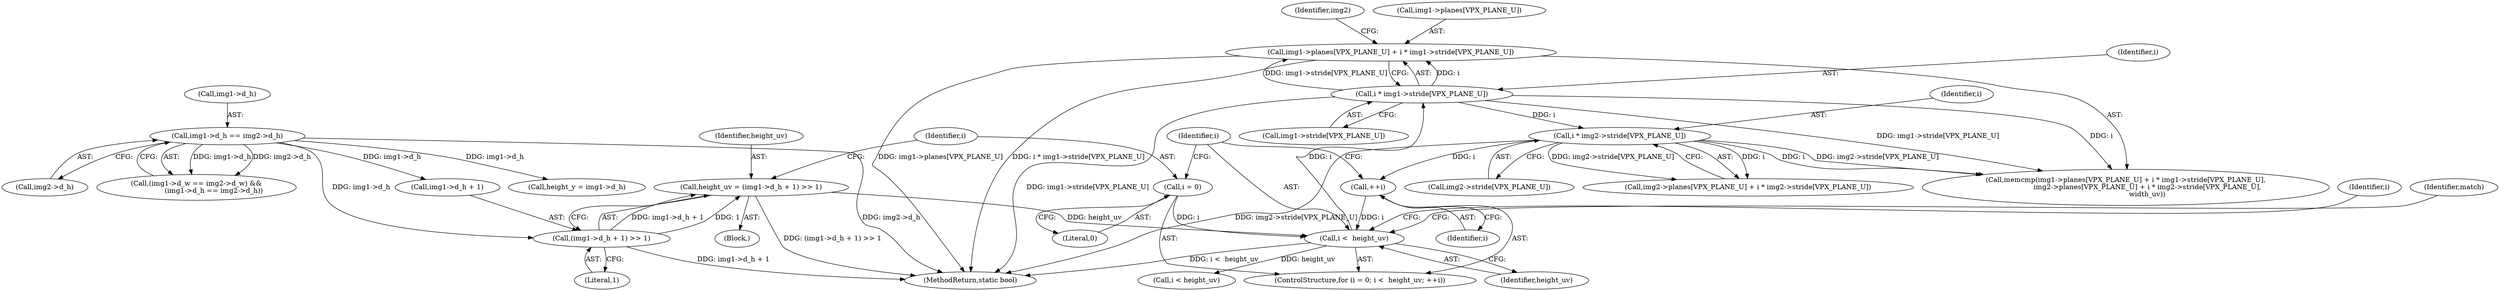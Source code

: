 digraph "0_Android_5a9753fca56f0eeb9f61e342b2fccffc364f9426_66@array" {
"1000228" [label="(Call,img1->planes[VPX_PLANE_U] + i * img1->stride[VPX_PLANE_U])"];
"1000234" [label="(Call,i * img1->stride[VPX_PLANE_U])"];
"1000218" [label="(Call,i <  height_uv)"];
"1000215" [label="(Call,i = 0)"];
"1000221" [label="(Call,++i)"];
"1000247" [label="(Call,i * img2->stride[VPX_PLANE_U])"];
"1000205" [label="(Call,height_uv = (img1->d_h + 1) >> 1)"];
"1000207" [label="(Call,(img1->d_h + 1) >> 1)"];
"1000131" [label="(Call,img1->d_h == img2->d_h)"];
"1000241" [label="(Call,img2->planes[VPX_PLANE_U] + i * img2->stride[VPX_PLANE_U])"];
"1000206" [label="(Identifier,height_uv)"];
"1000208" [label="(Call,img1->d_h + 1)"];
"1000228" [label="(Call,img1->planes[VPX_PLANE_U] + i * img1->stride[VPX_PLANE_U])"];
"1000236" [label="(Call,img1->stride[VPX_PLANE_U])"];
"1000207" [label="(Call,(img1->d_h + 1) >> 1)"];
"1000216" [label="(Identifier,i)"];
"1000222" [label="(Identifier,i)"];
"1000145" [label="(Call,height_y = img1->d_h)"];
"1000132" [label="(Call,img1->d_h)"];
"1000234" [label="(Call,i * img1->stride[VPX_PLANE_U])"];
"1000218" [label="(Call,i <  height_uv)"];
"1000103" [label="(Block,)"];
"1000221" [label="(Call,++i)"];
"1000248" [label="(Identifier,i)"];
"1000235" [label="(Identifier,i)"];
"1000219" [label="(Identifier,i)"];
"1000220" [label="(Identifier,height_uv)"];
"1000259" [label="(Identifier,i)"];
"1000215" [label="(Call,i = 0)"];
"1000131" [label="(Call,img1->d_h == img2->d_h)"];
"1000135" [label="(Call,img2->d_h)"];
"1000205" [label="(Call,height_uv = (img1->d_h + 1) >> 1)"];
"1000261" [label="(Call,i < height_uv)"];
"1000214" [label="(ControlStructure,for (i = 0; i <  height_uv; ++i))"];
"1000227" [label="(Call,memcmp(img1->planes[VPX_PLANE_U] + i * img1->stride[VPX_PLANE_U],\n                    img2->planes[VPX_PLANE_U] + i * img2->stride[VPX_PLANE_U],\n                    width_uv))"];
"1000249" [label="(Call,img2->stride[VPX_PLANE_U])"];
"1000244" [label="(Identifier,img2)"];
"1000229" [label="(Call,img1->planes[VPX_PLANE_U])"];
"1000217" [label="(Literal,0)"];
"1000213" [label="(Literal,1)"];
"1000224" [label="(Identifier,match)"];
"1000123" [label="(Call,(img1->d_w == img2->d_w) &&\n                (img1->d_h == img2->d_h))"];
"1000302" [label="(MethodReturn,static bool)"];
"1000247" [label="(Call,i * img2->stride[VPX_PLANE_U])"];
"1000228" -> "1000227"  [label="AST: "];
"1000228" -> "1000234"  [label="CFG: "];
"1000229" -> "1000228"  [label="AST: "];
"1000234" -> "1000228"  [label="AST: "];
"1000244" -> "1000228"  [label="CFG: "];
"1000228" -> "1000302"  [label="DDG: img1->planes[VPX_PLANE_U]"];
"1000228" -> "1000302"  [label="DDG: i * img1->stride[VPX_PLANE_U]"];
"1000234" -> "1000228"  [label="DDG: i"];
"1000234" -> "1000228"  [label="DDG: img1->stride[VPX_PLANE_U]"];
"1000234" -> "1000236"  [label="CFG: "];
"1000235" -> "1000234"  [label="AST: "];
"1000236" -> "1000234"  [label="AST: "];
"1000234" -> "1000302"  [label="DDG: img1->stride[VPX_PLANE_U]"];
"1000234" -> "1000227"  [label="DDG: i"];
"1000234" -> "1000227"  [label="DDG: img1->stride[VPX_PLANE_U]"];
"1000218" -> "1000234"  [label="DDG: i"];
"1000234" -> "1000247"  [label="DDG: i"];
"1000218" -> "1000214"  [label="AST: "];
"1000218" -> "1000220"  [label="CFG: "];
"1000219" -> "1000218"  [label="AST: "];
"1000220" -> "1000218"  [label="AST: "];
"1000224" -> "1000218"  [label="CFG: "];
"1000259" -> "1000218"  [label="CFG: "];
"1000218" -> "1000302"  [label="DDG: i <  height_uv"];
"1000215" -> "1000218"  [label="DDG: i"];
"1000221" -> "1000218"  [label="DDG: i"];
"1000205" -> "1000218"  [label="DDG: height_uv"];
"1000218" -> "1000261"  [label="DDG: height_uv"];
"1000215" -> "1000214"  [label="AST: "];
"1000215" -> "1000217"  [label="CFG: "];
"1000216" -> "1000215"  [label="AST: "];
"1000217" -> "1000215"  [label="AST: "];
"1000219" -> "1000215"  [label="CFG: "];
"1000221" -> "1000214"  [label="AST: "];
"1000221" -> "1000222"  [label="CFG: "];
"1000222" -> "1000221"  [label="AST: "];
"1000219" -> "1000221"  [label="CFG: "];
"1000247" -> "1000221"  [label="DDG: i"];
"1000247" -> "1000241"  [label="AST: "];
"1000247" -> "1000249"  [label="CFG: "];
"1000248" -> "1000247"  [label="AST: "];
"1000249" -> "1000247"  [label="AST: "];
"1000241" -> "1000247"  [label="CFG: "];
"1000247" -> "1000302"  [label="DDG: img2->stride[VPX_PLANE_U]"];
"1000247" -> "1000227"  [label="DDG: i"];
"1000247" -> "1000227"  [label="DDG: img2->stride[VPX_PLANE_U]"];
"1000247" -> "1000241"  [label="DDG: i"];
"1000247" -> "1000241"  [label="DDG: img2->stride[VPX_PLANE_U]"];
"1000205" -> "1000103"  [label="AST: "];
"1000205" -> "1000207"  [label="CFG: "];
"1000206" -> "1000205"  [label="AST: "];
"1000207" -> "1000205"  [label="AST: "];
"1000216" -> "1000205"  [label="CFG: "];
"1000205" -> "1000302"  [label="DDG: (img1->d_h + 1) >> 1"];
"1000207" -> "1000205"  [label="DDG: img1->d_h + 1"];
"1000207" -> "1000205"  [label="DDG: 1"];
"1000207" -> "1000213"  [label="CFG: "];
"1000208" -> "1000207"  [label="AST: "];
"1000213" -> "1000207"  [label="AST: "];
"1000207" -> "1000302"  [label="DDG: img1->d_h + 1"];
"1000131" -> "1000207"  [label="DDG: img1->d_h"];
"1000131" -> "1000123"  [label="AST: "];
"1000131" -> "1000135"  [label="CFG: "];
"1000132" -> "1000131"  [label="AST: "];
"1000135" -> "1000131"  [label="AST: "];
"1000123" -> "1000131"  [label="CFG: "];
"1000131" -> "1000302"  [label="DDG: img2->d_h"];
"1000131" -> "1000123"  [label="DDG: img1->d_h"];
"1000131" -> "1000123"  [label="DDG: img2->d_h"];
"1000131" -> "1000145"  [label="DDG: img1->d_h"];
"1000131" -> "1000208"  [label="DDG: img1->d_h"];
}
